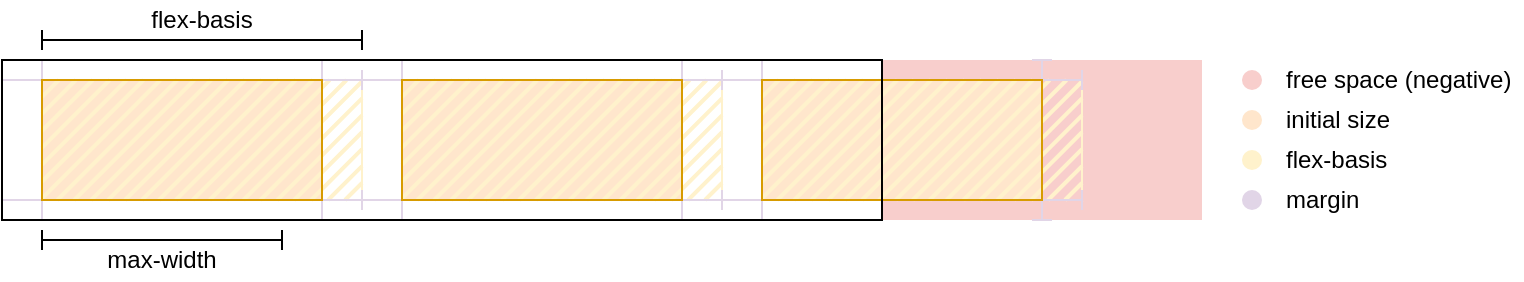 <mxfile version="13.5.8" type="device"><diagram id="smUtTAymBkK245pXjUJH" name="Page-1"><mxGraphModel dx="506" dy="310" grid="1" gridSize="10" guides="1" tooltips="1" connect="1" arrows="1" fold="1" page="1" pageScale="1" pageWidth="850" pageHeight="1100" math="0" shadow="0"><root><mxCell id="0"/><mxCell id="1" parent="0"/><mxCell id="WON15ayt19kyteSj6dl9-50" value="" style="rounded=0;whiteSpace=wrap;html=1;fillColor=#ffe6cc;strokeColor=#d79b00;" vertex="1" parent="1"><mxGeometry x="140" y="140" width="140" height="60" as="geometry"/></mxCell><mxCell id="WON15ayt19kyteSj6dl9-51" value="" style="verticalLabelPosition=bottom;verticalAlign=top;html=1;shape=mxgraph.basic.patternFillRect;fillStyle=diag;step=6;fillStrokeWidth=2;fillStrokeColor=#FFF2CC;strokeColor=#FFF2CC;fillColor=none;" vertex="1" parent="1"><mxGeometry x="140" y="140" width="160" height="60" as="geometry"/></mxCell><mxCell id="iR8bUbfANAPqD13VO3vX-11" value="" style="rounded=0;whiteSpace=wrap;html=1;fillColor=#f8cecc;strokeColor=none;" parent="1" vertex="1"><mxGeometry x="560" y="130" width="160" height="80" as="geometry"/></mxCell><mxCell id="WON15ayt19kyteSj6dl9-1" value="" style="shape=crossbar;whiteSpace=wrap;html=1;rounded=1;strokeColor=#E1D5E7;fillColor=none;" vertex="1" parent="1"><mxGeometry x="120" y="195" width="180" height="10" as="geometry"/></mxCell><mxCell id="WON15ayt19kyteSj6dl9-2" value="" style="shape=crossbar;whiteSpace=wrap;html=1;rounded=1;strokeColor=#E1D5E7;fillColor=none;" vertex="1" parent="1"><mxGeometry x="120" y="135" width="180" height="10" as="geometry"/></mxCell><mxCell id="WON15ayt19kyteSj6dl9-3" value="" style="shape=crossbar;whiteSpace=wrap;html=1;rounded=1;strokeColor=#E1D5E7;fillColor=none;rotation=90;" vertex="1" parent="1"><mxGeometry x="100" y="165" width="80" height="10" as="geometry"/></mxCell><mxCell id="WON15ayt19kyteSj6dl9-4" value="" style="shape=crossbar;whiteSpace=wrap;html=1;rounded=1;strokeColor=#E1D5E7;fillColor=none;rotation=90;" vertex="1" parent="1"><mxGeometry x="240" y="165" width="80" height="10" as="geometry"/></mxCell><mxCell id="WON15ayt19kyteSj6dl9-16" value="" style="ellipse;whiteSpace=wrap;html=1;fillColor=#ffe6cc;strokeColor=none;" vertex="1" parent="1"><mxGeometry x="740" y="155" width="10" height="10" as="geometry"/></mxCell><mxCell id="WON15ayt19kyteSj6dl9-17" value="initial size" style="text;html=1;strokeColor=none;fillColor=none;align=left;verticalAlign=middle;whiteSpace=wrap;rounded=0;" vertex="1" parent="1"><mxGeometry x="760" y="150" width="60" height="20" as="geometry"/></mxCell><mxCell id="WON15ayt19kyteSj6dl9-22" value="" style="ellipse;whiteSpace=wrap;html=1;fillColor=#f8cecc;strokeColor=none;" vertex="1" parent="1"><mxGeometry x="740" y="135" width="10" height="10" as="geometry"/></mxCell><mxCell id="WON15ayt19kyteSj6dl9-23" value="free space (negative)" style="text;html=1;strokeColor=none;fillColor=none;align=left;verticalAlign=middle;whiteSpace=wrap;rounded=0;" vertex="1" parent="1"><mxGeometry x="760" y="130" width="120" height="20" as="geometry"/></mxCell><mxCell id="WON15ayt19kyteSj6dl9-32" value="" style="ellipse;whiteSpace=wrap;html=1;fillColor=#e1d5e7;strokeColor=none;" vertex="1" parent="1"><mxGeometry x="740" y="195" width="10" height="10" as="geometry"/></mxCell><mxCell id="WON15ayt19kyteSj6dl9-33" value="margin" style="text;html=1;strokeColor=none;fillColor=none;align=left;verticalAlign=middle;whiteSpace=wrap;rounded=0;" vertex="1" parent="1"><mxGeometry x="760" y="190" width="60" height="20" as="geometry"/></mxCell><mxCell id="WON15ayt19kyteSj6dl9-34" value="" style="ellipse;whiteSpace=wrap;html=1;fillColor=#fff2cc;strokeColor=none;" vertex="1" parent="1"><mxGeometry x="740" y="175" width="10" height="10" as="geometry"/></mxCell><mxCell id="WON15ayt19kyteSj6dl9-35" value="flex-basis" style="text;html=1;strokeColor=none;fillColor=none;align=left;verticalAlign=middle;whiteSpace=wrap;rounded=0;" vertex="1" parent="1"><mxGeometry x="760" y="170" width="60" height="20" as="geometry"/></mxCell><mxCell id="WON15ayt19kyteSj6dl9-39" value="max-width" style="text;html=1;strokeColor=none;fillColor=none;align=center;verticalAlign=middle;whiteSpace=wrap;rounded=0;" vertex="1" parent="1"><mxGeometry x="170" y="220" width="60" height="20" as="geometry"/></mxCell><mxCell id="WON15ayt19kyteSj6dl9-40" value="flex-basis" style="text;html=1;strokeColor=none;fillColor=none;align=center;verticalAlign=middle;whiteSpace=wrap;rounded=0;" vertex="1" parent="1"><mxGeometry x="190" y="100" width="60" height="20" as="geometry"/></mxCell><mxCell id="WON15ayt19kyteSj6dl9-41" value="" style="shape=crossbar;whiteSpace=wrap;html=1;rounded=1;" vertex="1" parent="1"><mxGeometry x="140" y="215" width="120" height="10" as="geometry"/></mxCell><mxCell id="WON15ayt19kyteSj6dl9-49" value="" style="shape=crossbar;whiteSpace=wrap;html=1;rounded=1;" vertex="1" parent="1"><mxGeometry x="140" y="115" width="160" height="10" as="geometry"/></mxCell><mxCell id="WON15ayt19kyteSj6dl9-53" value="" style="rounded=0;whiteSpace=wrap;html=1;strokeWidth=1;strokeColor=#d79b00;fillColor=none;" vertex="1" parent="1"><mxGeometry x="140" y="140" width="140" height="60" as="geometry"/></mxCell><mxCell id="WON15ayt19kyteSj6dl9-54" value="" style="rounded=0;whiteSpace=wrap;html=1;fillColor=#ffe6cc;strokeColor=#d79b00;" vertex="1" parent="1"><mxGeometry x="320" y="140" width="140" height="60" as="geometry"/></mxCell><mxCell id="WON15ayt19kyteSj6dl9-55" value="" style="verticalLabelPosition=bottom;verticalAlign=top;html=1;shape=mxgraph.basic.patternFillRect;fillStyle=diag;step=6;fillStrokeWidth=2;fillStrokeColor=#FFF2CC;strokeColor=#FFF2CC;fillColor=none;" vertex="1" parent="1"><mxGeometry x="320" y="140" width="160" height="60" as="geometry"/></mxCell><mxCell id="WON15ayt19kyteSj6dl9-56" value="" style="shape=crossbar;whiteSpace=wrap;html=1;rounded=1;strokeColor=#E1D5E7;fillColor=none;" vertex="1" parent="1"><mxGeometry x="300" y="195" width="180" height="10" as="geometry"/></mxCell><mxCell id="WON15ayt19kyteSj6dl9-57" value="" style="shape=crossbar;whiteSpace=wrap;html=1;rounded=1;strokeColor=#E1D5E7;fillColor=none;" vertex="1" parent="1"><mxGeometry x="300" y="135" width="180" height="10" as="geometry"/></mxCell><mxCell id="WON15ayt19kyteSj6dl9-58" value="" style="shape=crossbar;whiteSpace=wrap;html=1;rounded=1;strokeColor=#E1D5E7;fillColor=none;rotation=90;" vertex="1" parent="1"><mxGeometry x="280" y="165" width="80" height="10" as="geometry"/></mxCell><mxCell id="WON15ayt19kyteSj6dl9-59" value="" style="shape=crossbar;whiteSpace=wrap;html=1;rounded=1;strokeColor=#E1D5E7;fillColor=none;rotation=90;" vertex="1" parent="1"><mxGeometry x="420" y="165" width="80" height="10" as="geometry"/></mxCell><mxCell id="WON15ayt19kyteSj6dl9-60" value="" style="rounded=0;whiteSpace=wrap;html=1;strokeWidth=1;strokeColor=#d79b00;fillColor=none;" vertex="1" parent="1"><mxGeometry x="320" y="140" width="140" height="60" as="geometry"/></mxCell><mxCell id="WON15ayt19kyteSj6dl9-61" value="" style="rounded=0;whiteSpace=wrap;html=1;fillColor=#ffe6cc;strokeColor=#d79b00;" vertex="1" parent="1"><mxGeometry x="500" y="140" width="140" height="60" as="geometry"/></mxCell><mxCell id="WON15ayt19kyteSj6dl9-62" value="" style="verticalLabelPosition=bottom;verticalAlign=top;html=1;shape=mxgraph.basic.patternFillRect;fillStyle=diag;step=6;fillStrokeWidth=2;fillStrokeColor=#FFF2CC;strokeColor=#FFF2CC;fillColor=none;" vertex="1" parent="1"><mxGeometry x="500" y="140" width="160" height="60" as="geometry"/></mxCell><mxCell id="WON15ayt19kyteSj6dl9-63" value="" style="shape=crossbar;whiteSpace=wrap;html=1;rounded=1;strokeColor=#E1D5E7;fillColor=none;" vertex="1" parent="1"><mxGeometry x="480" y="195" width="180" height="10" as="geometry"/></mxCell><mxCell id="WON15ayt19kyteSj6dl9-64" value="" style="shape=crossbar;whiteSpace=wrap;html=1;rounded=1;strokeColor=#E1D5E7;fillColor=none;" vertex="1" parent="1"><mxGeometry x="480" y="135" width="180" height="10" as="geometry"/></mxCell><mxCell id="WON15ayt19kyteSj6dl9-65" value="" style="shape=crossbar;whiteSpace=wrap;html=1;rounded=1;strokeColor=#E1D5E7;fillColor=none;rotation=90;" vertex="1" parent="1"><mxGeometry x="460" y="165" width="80" height="10" as="geometry"/></mxCell><mxCell id="WON15ayt19kyteSj6dl9-66" value="" style="shape=crossbar;whiteSpace=wrap;html=1;rounded=1;strokeColor=#E1D5E7;fillColor=none;rotation=90;" vertex="1" parent="1"><mxGeometry x="600" y="165" width="80" height="10" as="geometry"/></mxCell><mxCell id="WON15ayt19kyteSj6dl9-67" value="" style="rounded=0;whiteSpace=wrap;html=1;strokeWidth=1;strokeColor=#d79b00;fillColor=none;" vertex="1" parent="1"><mxGeometry x="500" y="140" width="140" height="60" as="geometry"/></mxCell><mxCell id="iR8bUbfANAPqD13VO3vX-1" value="" style="rounded=0;whiteSpace=wrap;html=1;fontColor=#ffffff;fillColor=none;" parent="1" vertex="1"><mxGeometry x="120" y="130" width="440" height="80" as="geometry"/></mxCell></root></mxGraphModel></diagram></mxfile>